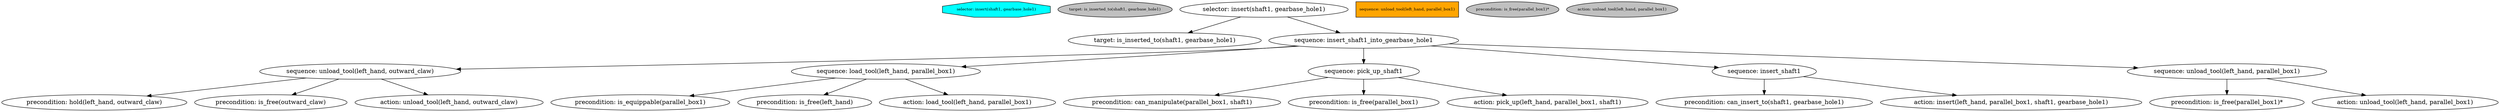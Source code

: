 digraph pastafarianism {
ordering=out;
graph [fontname="times-roman"];
node [fontname="times-roman"];
edge [fontname="times-roman"];
selector [fillcolor=cyan, fontcolor=black, fontsize=9, label="selector: insert(shaft1, gearbase_hole1)", shape=octagon, style=filled];
target [fillcolor=gray, fontcolor=black, fontsize=9, label="target: is_inserted_to(shaft1, gearbase_hole1)", shape=ellipse, style=filled];
"selector: insert(shaft1, gearbase_hole1)" -> "target: is_inserted_to(shaft1, gearbase_hole1)";
sequence [fillcolor=orange, fontcolor=black, fontsize=9, label="sequence: insert_shaft1_into_gearbase_hole1", shape=box, style=filled];
"selector: insert(shaft1, gearbase_hole1)" -> "sequence: insert_shaft1_into_gearbase_hole1";
sequence [fillcolor=orange, fontcolor=black, fontsize=9, label="sequence: unload_tool(left_hand, outward_claw)", shape=box, style=filled];
"sequence: insert_shaft1_into_gearbase_hole1" -> "sequence: unload_tool(left_hand, outward_claw)";
precondition [fillcolor=gray, fontcolor=black, fontsize=9, label="precondition: hold(left_hand, outward_claw)", shape=ellipse, style=filled];
"sequence: unload_tool(left_hand, outward_claw)" -> "precondition: hold(left_hand, outward_claw)";
precondition [fillcolor=gray, fontcolor=black, fontsize=9, label="precondition: is_free(outward_claw)", shape=ellipse, style=filled];
"sequence: unload_tool(left_hand, outward_claw)" -> "precondition: is_free(outward_claw)";
action [fillcolor=gray, fontcolor=black, fontsize=9, label="action: unload_tool(left_hand, outward_claw)", shape=ellipse, style=filled];
"sequence: unload_tool(left_hand, outward_claw)" -> "action: unload_tool(left_hand, outward_claw)";
sequence [fillcolor=orange, fontcolor=black, fontsize=9, label="sequence: load_tool(left_hand, parallel_box1)", shape=box, style=filled];
"sequence: insert_shaft1_into_gearbase_hole1" -> "sequence: load_tool(left_hand, parallel_box1)";
precondition [fillcolor=gray, fontcolor=black, fontsize=9, label="precondition: is_equippable(parallel_box1)", shape=ellipse, style=filled];
"sequence: load_tool(left_hand, parallel_box1)" -> "precondition: is_equippable(parallel_box1)";
precondition [fillcolor=gray, fontcolor=black, fontsize=9, label="precondition: is_free(left_hand)", shape=ellipse, style=filled];
"sequence: load_tool(left_hand, parallel_box1)" -> "precondition: is_free(left_hand)";
action [fillcolor=gray, fontcolor=black, fontsize=9, label="action: load_tool(left_hand, parallel_box1)", shape=ellipse, style=filled];
"sequence: load_tool(left_hand, parallel_box1)" -> "action: load_tool(left_hand, parallel_box1)";
sequence [fillcolor=orange, fontcolor=black, fontsize=9, label="sequence: pick_up_shaft1", shape=box, style=filled];
"sequence: insert_shaft1_into_gearbase_hole1" -> "sequence: pick_up_shaft1";
precondition [fillcolor=gray, fontcolor=black, fontsize=9, label="precondition: can_manipulate(parallel_box1, shaft1)", shape=ellipse, style=filled];
"sequence: pick_up_shaft1" -> "precondition: can_manipulate(parallel_box1, shaft1)";
precondition [fillcolor=gray, fontcolor=black, fontsize=9, label="precondition: is_free(parallel_box1)", shape=ellipse, style=filled];
"sequence: pick_up_shaft1" -> "precondition: is_free(parallel_box1)";
action [fillcolor=gray, fontcolor=black, fontsize=9, label="action: pick_up(left_hand, parallel_box1, shaft1)", shape=ellipse, style=filled];
"sequence: pick_up_shaft1" -> "action: pick_up(left_hand, parallel_box1, shaft1)";
sequence [fillcolor=orange, fontcolor=black, fontsize=9, label="sequence: insert_shaft1", shape=box, style=filled];
"sequence: insert_shaft1_into_gearbase_hole1" -> "sequence: insert_shaft1";
precondition [fillcolor=gray, fontcolor=black, fontsize=9, label="precondition: can_insert_to(shaft1, gearbase_hole1)", shape=ellipse, style=filled];
"sequence: insert_shaft1" -> "precondition: can_insert_to(shaft1, gearbase_hole1)";
action [fillcolor=gray, fontcolor=black, fontsize=9, label="action: insert(left_hand, parallel_box1, shaft1, gearbase_hole1)", shape=ellipse, style=filled];
"sequence: insert_shaft1" -> "action: insert(left_hand, parallel_box1, shaft1, gearbase_hole1)";
sequence [fillcolor=orange, fontcolor=black, fontsize=9, label="sequence: unload_tool(left_hand, parallel_box1)", shape=box, style=filled];
"sequence: insert_shaft1_into_gearbase_hole1" -> "sequence: unload_tool(left_hand, parallel_box1)";
precondition [fillcolor=gray, fontcolor=black, fontsize=9, label="precondition: is_free(parallel_box1)*", shape=ellipse, style=filled];
"sequence: unload_tool(left_hand, parallel_box1)" -> "precondition: is_free(parallel_box1)*";
action [fillcolor=gray, fontcolor=black, fontsize=9, label="action: unload_tool(left_hand, parallel_box1)", shape=ellipse, style=filled];
"sequence: unload_tool(left_hand, parallel_box1)" -> "action: unload_tool(left_hand, parallel_box1)";
}
